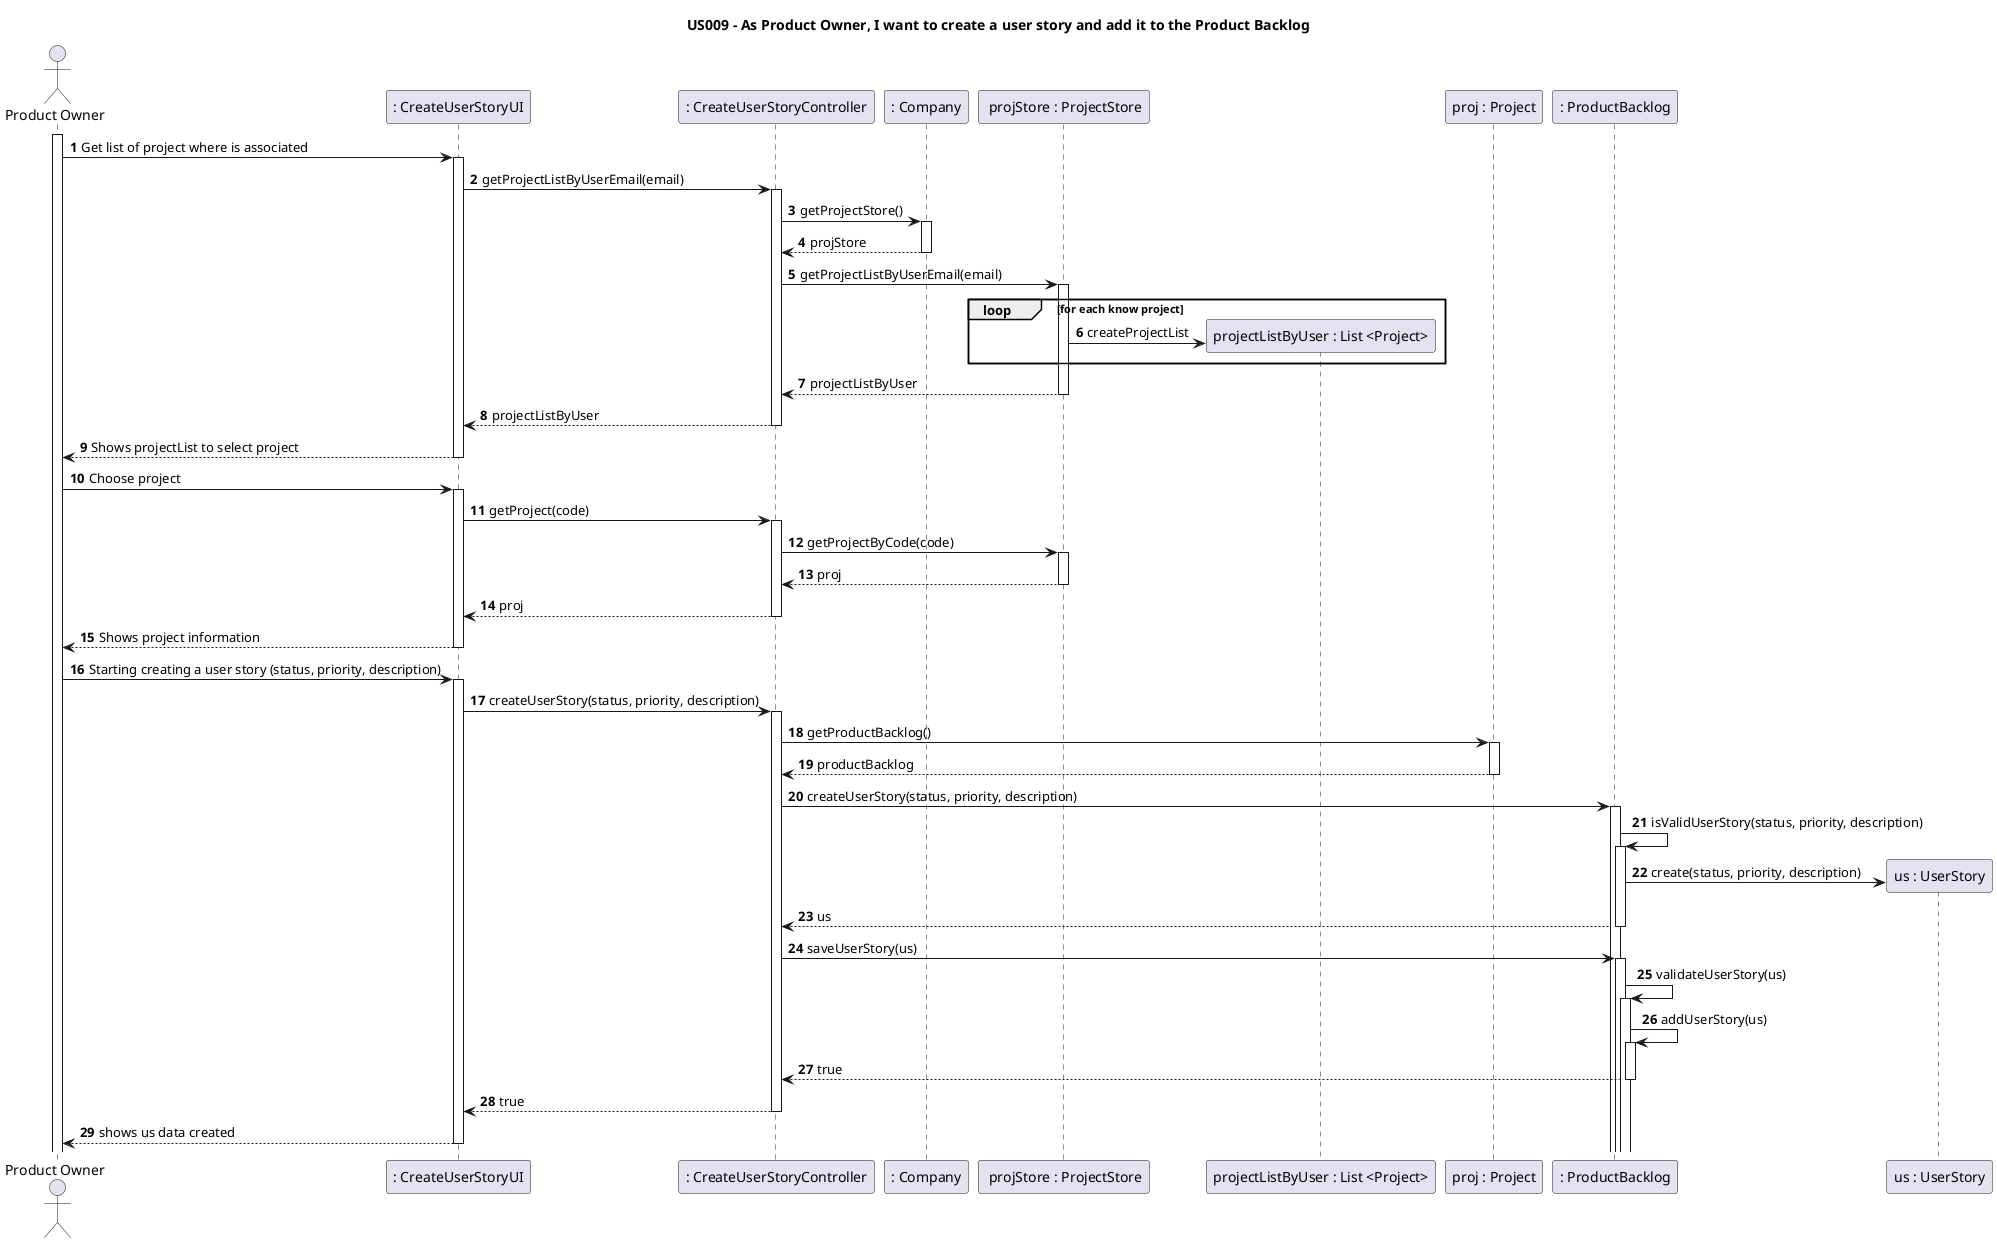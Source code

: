 @startuml
'https://plantuml.com/sequence-diagram

title US009 - As Product Owner, I want to create a user story and add it to the Product Backlog

autoactivate on
autonumber

actor "Product Owner" as User
participant ": CreateUserStoryUI" as System
participant ": CreateUserStoryController" as Ctrl
participant ": Company" as C1
participant " projStore : ProjectStore" as C2
participant "projectListByUser : List <Project>" as C2.1
participant "proj : Project" as C3
participant ": ProductBacklog" as C4
participant "us : UserStory" as C5

activate User

User -> System: Get list of project where is associated
System -> Ctrl: getProjectListByUserEmail(email)
Ctrl -> C1: getProjectStore()
C1 --> Ctrl: projStore
Ctrl -> C2: getProjectListByUserEmail(email)
 loop for each know project
C2 -> C2.1 ** : createProjectList
end

C2 --> Ctrl: projectListByUser
Ctrl --> System: projectListByUser
System --> User : Shows projectList to select project

User -> System: Choose project
System -> Ctrl: getProject(code)
Ctrl -> C2 : getProjectByCode(code)
C2 --> Ctrl : proj
Ctrl --> System : proj
System --> User :Shows project information

User -> System: Starting creating a user story (status, priority, description)
System ->Ctrl: createUserStory(status, priority, description)
Ctrl -> C3 : getProductBacklog()
C3-->Ctrl : productBacklog
Ctrl->C4: createUserStory(status, priority, description)
C4->C4:isValidUserStory(status, priority, description)
C4 -> C5 ** : create(status, priority, description)
C4-->Ctrl: us
Ctrl->C4 : saveUserStory(us)
C4->C4 : validateUserStory(us)
C4->C4 : addUserStory(us)
C4-->Ctrl : true
Ctrl-->System:true
System--> User:shows us data created



@enduml